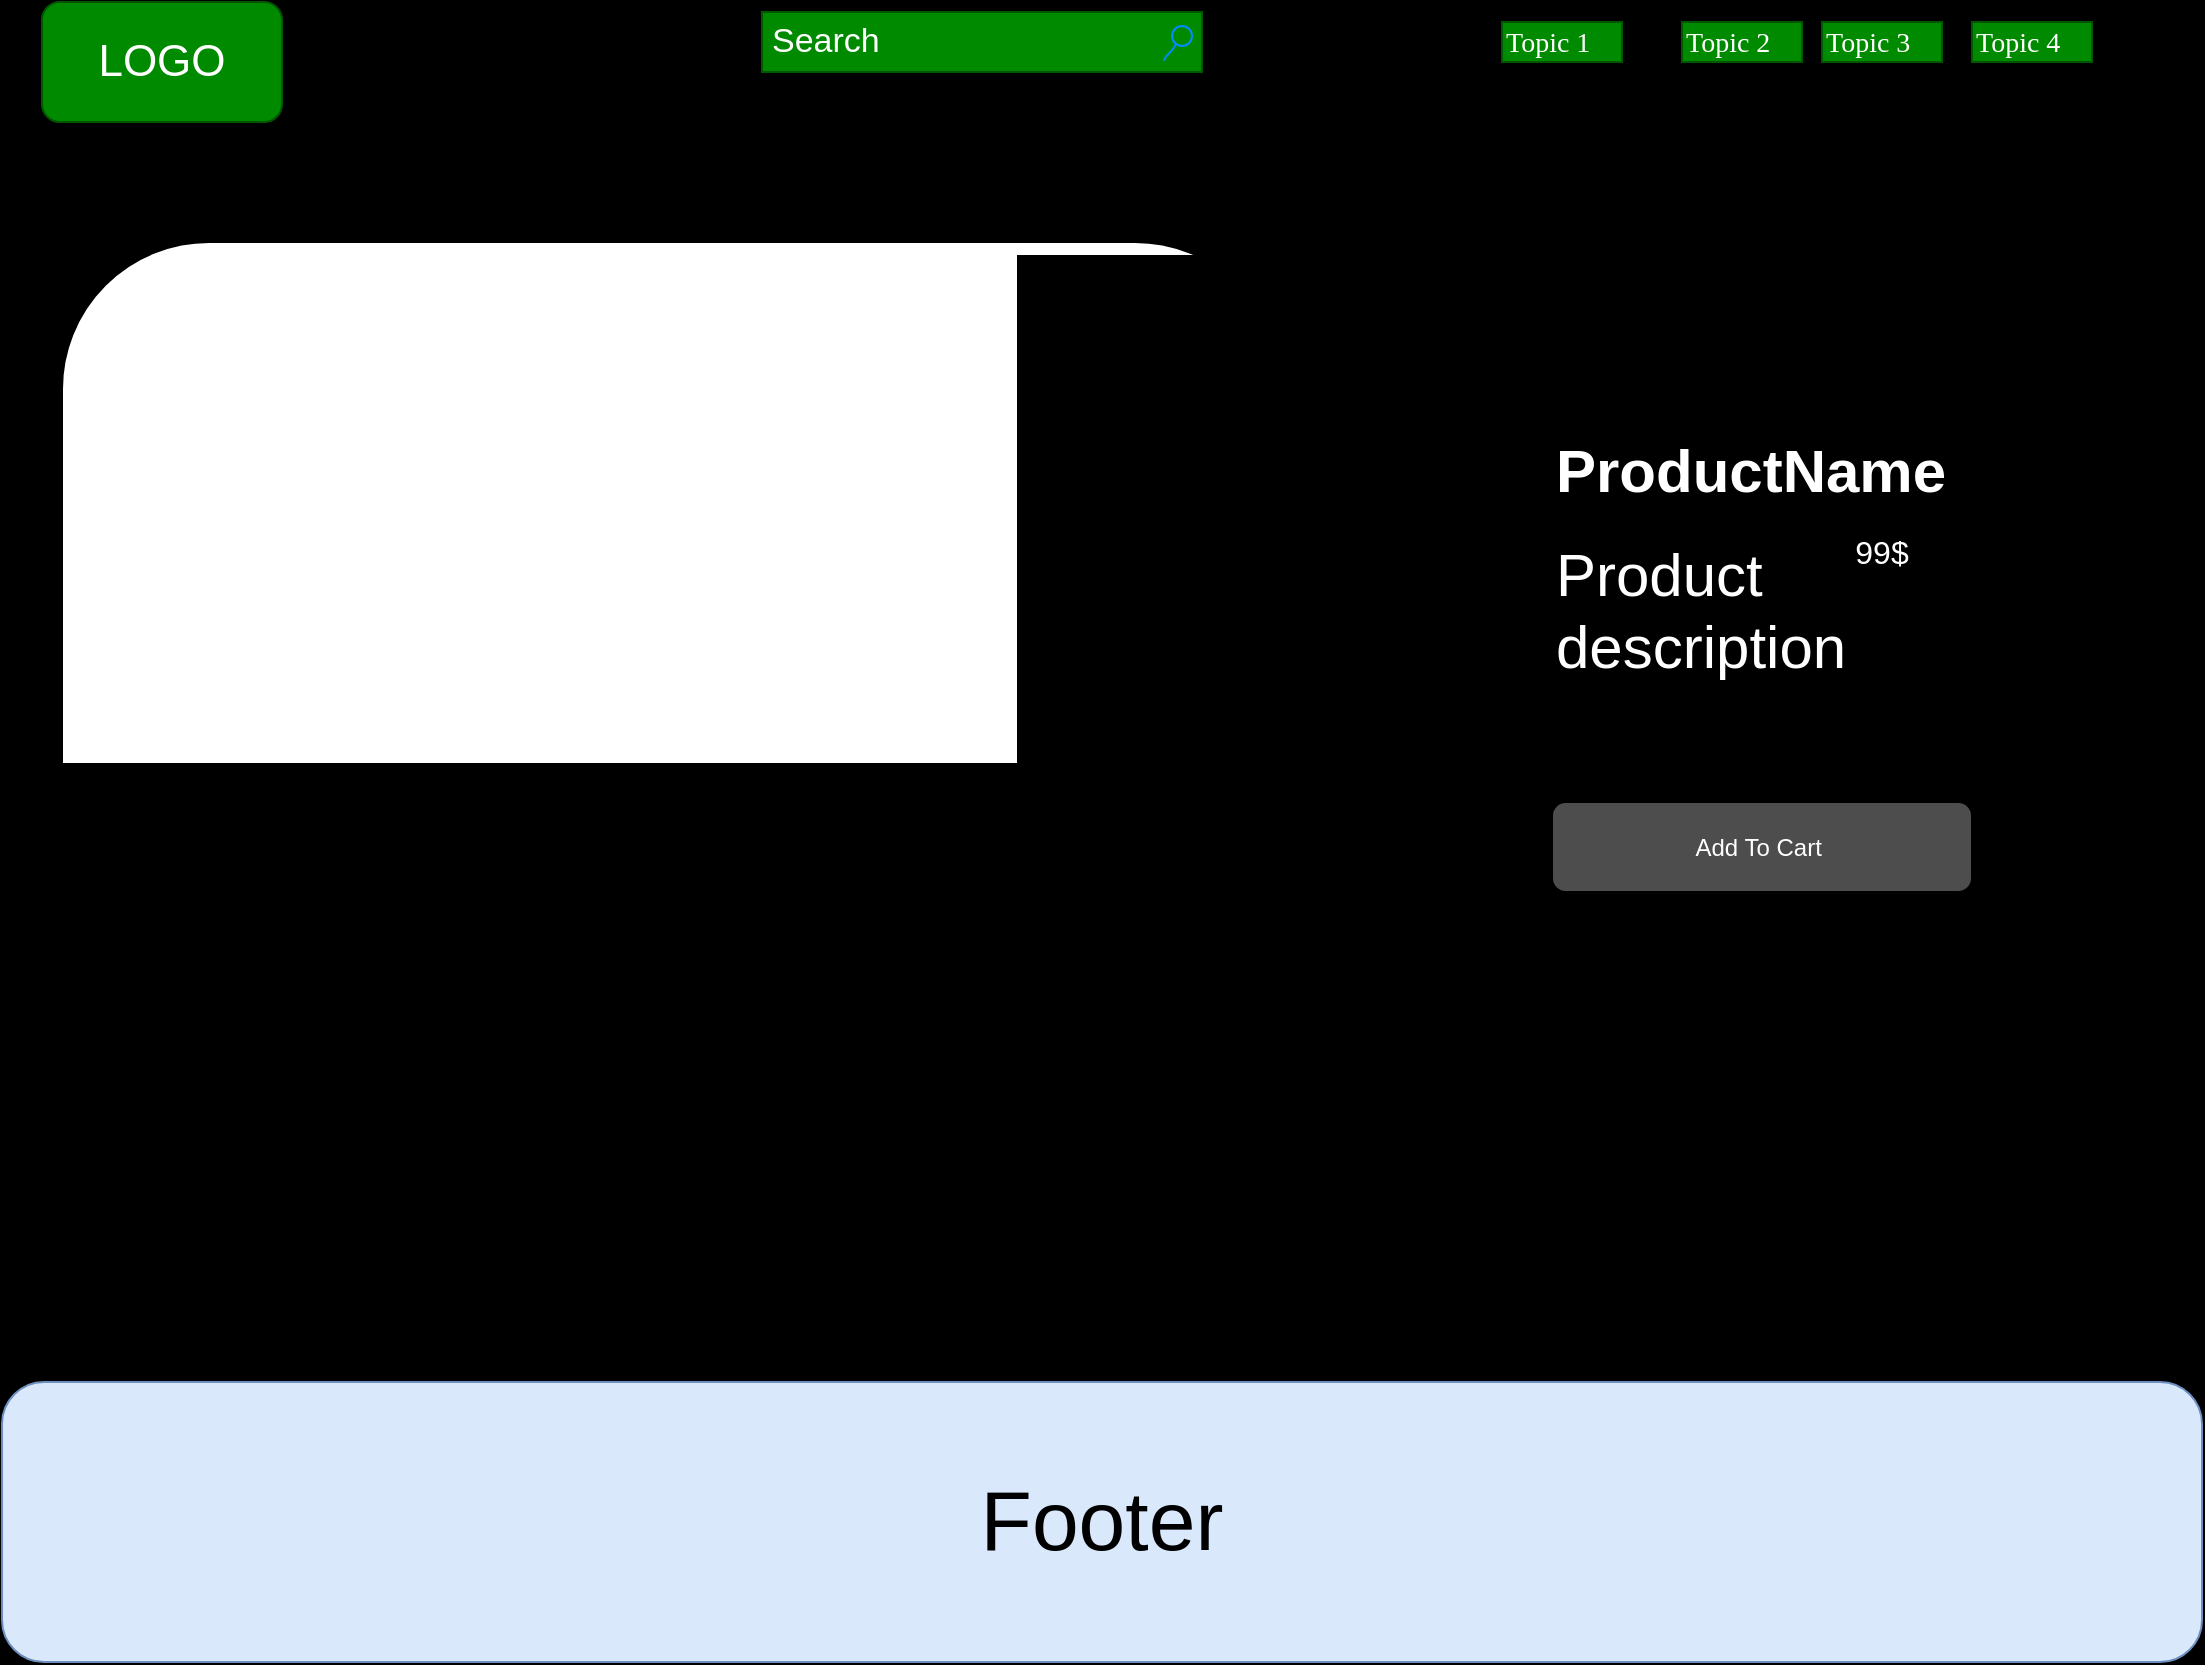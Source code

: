 <mxfile version="25.0.3">
  <diagram name="Page-1" id="03018318-947c-dd8e-b7a3-06fadd420f32">
    <mxGraphModel dx="1434" dy="700" grid="1" gridSize="10" guides="1" tooltips="1" connect="1" arrows="1" fold="1" page="1" pageScale="1" pageWidth="1100" pageHeight="850" background="#000000" math="0" shadow="0">
      <root>
        <mxCell id="0" />
        <mxCell id="1" parent="0" />
        <mxCell id="uoWIhUdpnEEJRtHQZGc1-1" value="Search" style="strokeWidth=1;shadow=0;dashed=0;align=center;html=1;shape=mxgraph.mockup.forms.searchBox;strokeColor=#005700;mainText=;strokeColor2=#008cff;fontColor=#ffffff;fontSize=17;align=left;spacingLeft=3;rounded=0;labelBackgroundColor=none;comic=1;fillColor=#008a00;" vertex="1" parent="1">
          <mxGeometry x="380" y="25" width="220" height="30" as="geometry" />
        </mxCell>
        <mxCell id="uoWIhUdpnEEJRtHQZGc1-2" value="Topic 1" style="text;html=1;points=[];align=left;verticalAlign=top;spacingTop=-4;fontSize=14;fontFamily=Verdana;fillColor=#008a00;fontColor=#ffffff;strokeColor=#005700;" vertex="1" parent="1">
          <mxGeometry x="750" y="30" width="60" height="20" as="geometry" />
        </mxCell>
        <mxCell id="uoWIhUdpnEEJRtHQZGc1-3" value="Topic 2" style="text;html=1;points=[];align=left;verticalAlign=top;spacingTop=-4;fontSize=14;fontFamily=Verdana;fillColor=#008a00;fontColor=#ffffff;strokeColor=#005700;" vertex="1" parent="1">
          <mxGeometry x="840" y="30" width="60" height="20" as="geometry" />
        </mxCell>
        <mxCell id="uoWIhUdpnEEJRtHQZGc1-4" value="Topic 3" style="text;html=1;points=[];align=left;verticalAlign=top;spacingTop=-4;fontSize=14;fontFamily=Verdana;fillColor=#008a00;fontColor=#ffffff;strokeColor=#005700;" vertex="1" parent="1">
          <mxGeometry x="910" y="30" width="60" height="20" as="geometry" />
        </mxCell>
        <mxCell id="uoWIhUdpnEEJRtHQZGc1-5" value="Topic 4" style="text;html=1;points=[];align=left;verticalAlign=top;spacingTop=-4;fontSize=14;fontFamily=Verdana;fillColor=#008a00;fontColor=#ffffff;strokeColor=#005700;" vertex="1" parent="1">
          <mxGeometry x="985" y="30" width="60" height="20" as="geometry" />
        </mxCell>
        <mxCell id="uoWIhUdpnEEJRtHQZGc1-6" value="&lt;font style=&quot;font-size: 22px;&quot;&gt;LOGO&lt;/font&gt;" style="rounded=1;whiteSpace=wrap;html=1;fillColor=#008a00;strokeColor=#005700;fontColor=#ffffff;" vertex="1" parent="1">
          <mxGeometry x="20" y="20" width="120" height="60" as="geometry" />
        </mxCell>
        <mxCell id="uoWIhUdpnEEJRtHQZGc1-7" value="" style="rounded=1;whiteSpace=wrap;html=1;" vertex="1" parent="1">
          <mxGeometry x="30" y="140" width="610" height="490" as="geometry" />
        </mxCell>
        <mxCell id="uoWIhUdpnEEJRtHQZGc1-8" value="&lt;h1 style=&quot;margin-top: 0px;&quot;&gt;&lt;font style=&quot;font-size: 30px;&quot; color=&quot;#ffffff&quot;&gt;ProductName&lt;/font&gt;&lt;/h1&gt;&lt;p&gt;&lt;font style=&quot;font-size: 30px;&quot; color=&quot;#ffffff&quot;&gt;Product description&amp;nbsp;&lt;/font&gt;&lt;/p&gt;" style="text;html=1;whiteSpace=wrap;overflow=hidden;rounded=0;" vertex="1" parent="1">
          <mxGeometry x="775" y="230" width="260" height="160" as="geometry" />
        </mxCell>
        <mxCell id="uoWIhUdpnEEJRtHQZGc1-9" value="&lt;font style=&quot;background-color: rgb(0, 0, 0); font-size: 16px;&quot; color=&quot;#ffffff&quot;&gt;99$&lt;/font&gt;" style="text;html=1;align=center;verticalAlign=middle;whiteSpace=wrap;rounded=0;" vertex="1" parent="1">
          <mxGeometry x="910" y="280" width="60" height="30" as="geometry" />
        </mxCell>
        <mxCell id="uoWIhUdpnEEJRtHQZGc1-10" value="&lt;font color=&quot;#ffffff&quot;&gt;Add To Cart&amp;nbsp;&lt;/font&gt;" style="rounded=1;whiteSpace=wrap;html=1;fillColor=#4D4D4D;" vertex="1" parent="1">
          <mxGeometry x="775" y="420" width="210" height="45" as="geometry" />
        </mxCell>
        <mxCell id="uoWIhUdpnEEJRtHQZGc1-11" value="&lt;font style=&quot;font-size: 42px;&quot;&gt;Footer&lt;/font&gt;" style="rounded=1;whiteSpace=wrap;html=1;fillColor=#dae8fc;strokeColor=#6c8ebf;" vertex="1" parent="1">
          <mxGeometry y="710" width="1100" height="140" as="geometry" />
        </mxCell>
      </root>
    </mxGraphModel>
  </diagram>
</mxfile>
